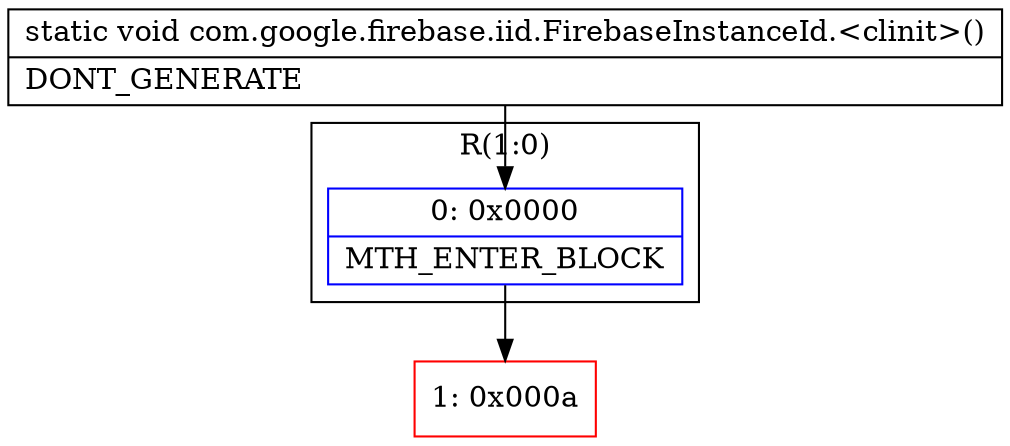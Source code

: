 digraph "CFG forcom.google.firebase.iid.FirebaseInstanceId.\<clinit\>()V" {
subgraph cluster_Region_1094192770 {
label = "R(1:0)";
node [shape=record,color=blue];
Node_0 [shape=record,label="{0\:\ 0x0000|MTH_ENTER_BLOCK\l}"];
}
Node_1 [shape=record,color=red,label="{1\:\ 0x000a}"];
MethodNode[shape=record,label="{static void com.google.firebase.iid.FirebaseInstanceId.\<clinit\>()  | DONT_GENERATE\l}"];
MethodNode -> Node_0;
Node_0 -> Node_1;
}

